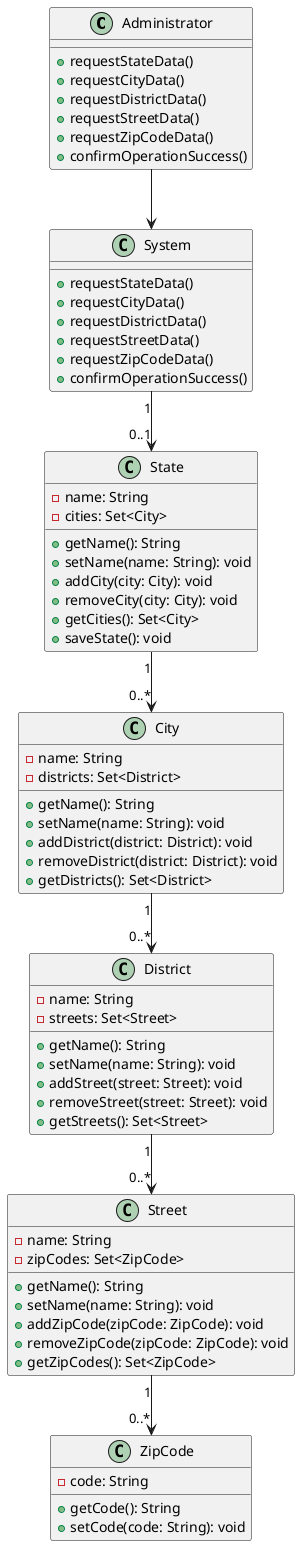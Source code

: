 @startuml
class Administrator {
  +requestStateData()
  +requestCityData()
  +requestDistrictData()
  +requestStreetData()
  +requestZipCodeData()
  +confirmOperationSuccess()
}

class System {
  +requestStateData()
  +requestCityData()
  +requestDistrictData()
  +requestStreetData()
  +requestZipCodeData()
  +confirmOperationSuccess()
}

class State {
  -name: String
    -cities: Set<City>
    +getName(): String
    +setName(name: String): void
    +addCity(city: City): void
    +removeCity(city: City): void
    +getCities(): Set<City>
    +saveState(): void
}

class City {
  -name: String
  -districts: Set<District>
  +getName(): String
  +setName(name: String): void
  +addDistrict(district: District): void
  +removeDistrict(district: District): void
  +getDistricts(): Set<District>
}

class District {
  -name: String
  -streets: Set<Street>
  +getName(): String
  +setName(name: String): void
  +addStreet(street: Street): void
  +removeStreet(street: Street): void
  +getStreets(): Set<Street>
}

class Street {
  -name: String
  -zipCodes: Set<ZipCode>
  +getName(): String
  +setName(name: String): void
  +addZipCode(zipCode: ZipCode): void
  +removeZipCode(zipCode: ZipCode): void
  +getZipCodes(): Set<ZipCode>
}

class ZipCode {
  -code: String
  +getCode(): String
  +setCode(code: String): void
}

Administrator --> System
System "1" --> "0..1" State
State "1" --> "0..*" City
City "1" --> "0..*" District
District "1" --> "0..*" Street
Street "1" --> "0..*" ZipCode
@enduml